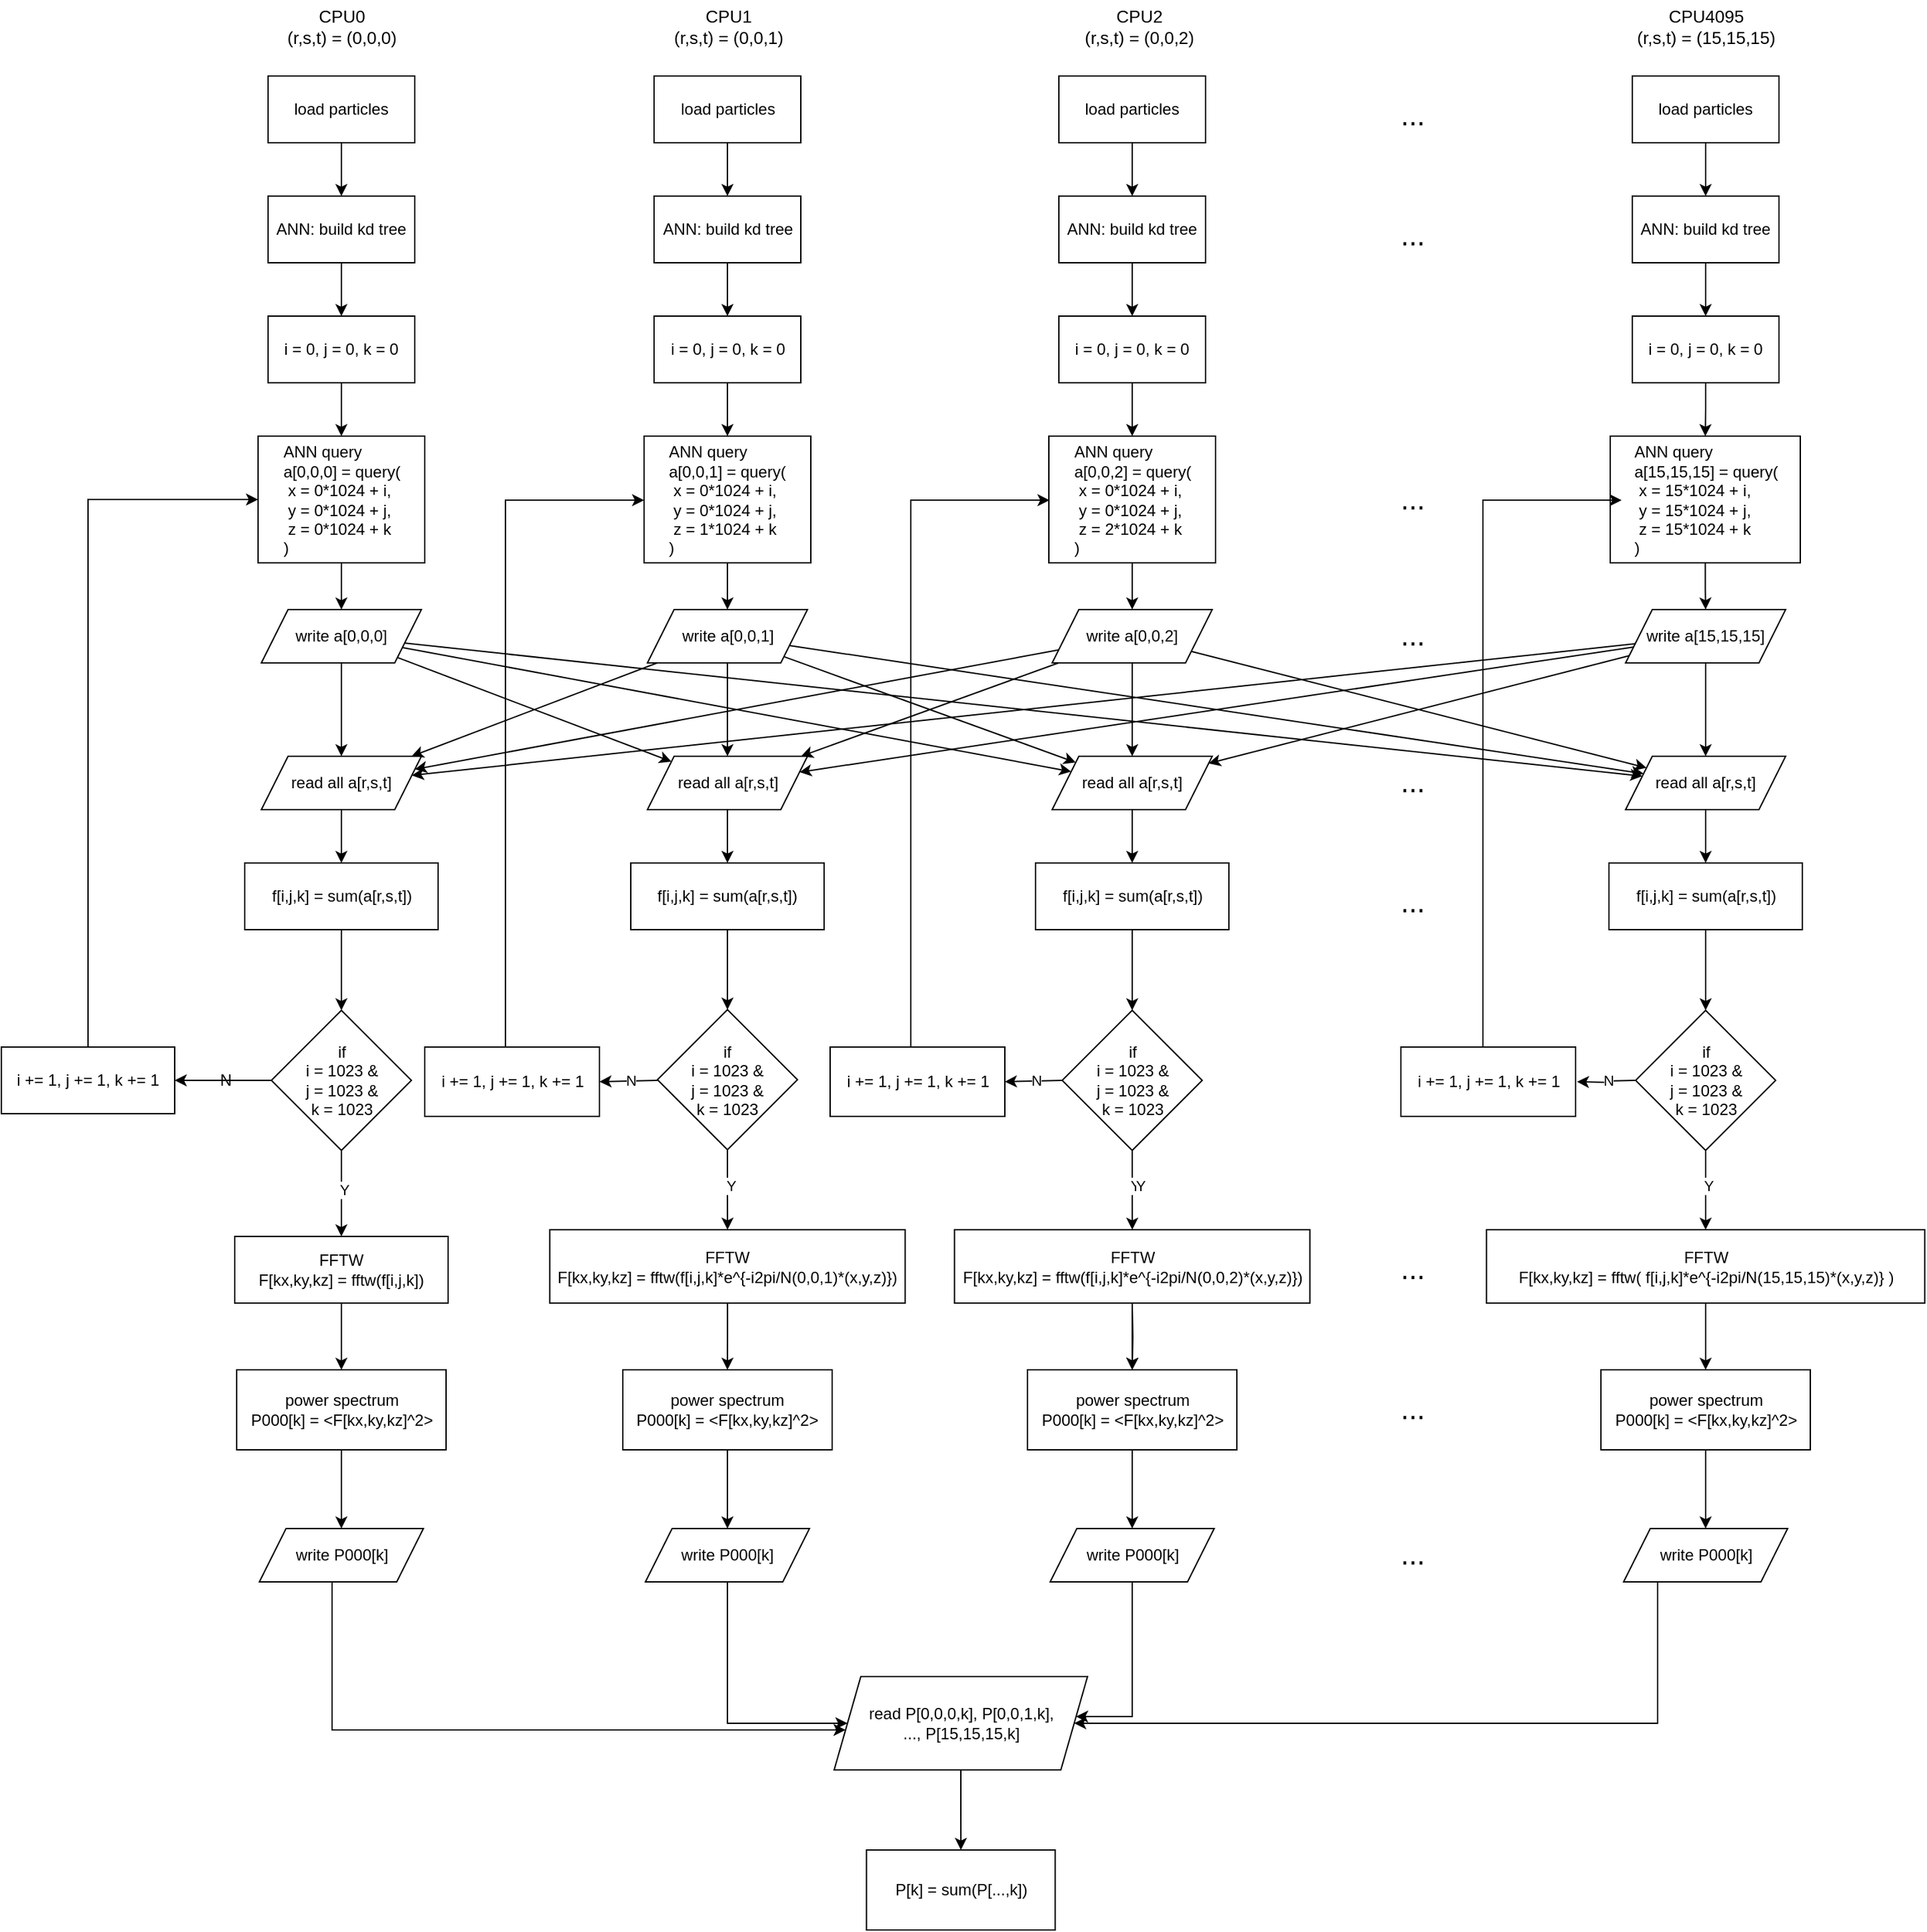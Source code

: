 <mxfile version="23.1.1" type="github">
  <diagram name="Page-1" id="rjDrSSfWqjY-BQv2FjJS">
    <mxGraphModel dx="2051" dy="667" grid="1" gridSize="10" guides="1" tooltips="1" connect="1" arrows="1" fold="1" page="1" pageScale="1" pageWidth="827" pageHeight="1169" math="0" shadow="0">
      <root>
        <mxCell id="0" />
        <mxCell id="1" parent="0" />
        <mxCell id="TZ_Lwikpa9NxjboD3mck-4" value="" style="edgeStyle=orthogonalEdgeStyle;rounded=0;orthogonalLoop=1;jettySize=auto;html=1;" parent="1" source="AGraJKZwO1HRTsfSJN3S-1" target="AGraJKZwO1HRTsfSJN3S-2" edge="1">
          <mxGeometry relative="1" as="geometry" />
        </mxCell>
        <mxCell id="AGraJKZwO1HRTsfSJN3S-1" value="load particles" style="rounded=0;whiteSpace=wrap;html=1;" parent="1" vertex="1">
          <mxGeometry x="-548" y="80" width="110" height="50" as="geometry" />
        </mxCell>
        <mxCell id="AGraJKZwO1HRTsfSJN3S-16" value="" style="edgeStyle=orthogonalEdgeStyle;rounded=0;orthogonalLoop=1;jettySize=auto;html=1;" parent="1" source="AGraJKZwO1HRTsfSJN3S-2" target="AGraJKZwO1HRTsfSJN3S-15" edge="1">
          <mxGeometry relative="1" as="geometry" />
        </mxCell>
        <mxCell id="AGraJKZwO1HRTsfSJN3S-2" value="&lt;div&gt;ANN: build kd tree&lt;/div&gt;" style="rounded=0;whiteSpace=wrap;html=1;" parent="1" vertex="1">
          <mxGeometry x="-548" y="170" width="110" height="50" as="geometry" />
        </mxCell>
        <mxCell id="AGraJKZwO1HRTsfSJN3S-13" value="&lt;div style=&quot;font-size: 22px;&quot;&gt;...&lt;/div&gt;" style="text;html=1;align=center;verticalAlign=middle;resizable=0;points=[];autosize=1;strokeColor=none;fillColor=none;" parent="1" vertex="1">
          <mxGeometry x="290" y="90" width="40" height="40" as="geometry" />
        </mxCell>
        <mxCell id="TZ_Lwikpa9NxjboD3mck-2" value="" style="edgeStyle=orthogonalEdgeStyle;rounded=0;orthogonalLoop=1;jettySize=auto;html=1;" parent="1" source="AGraJKZwO1HRTsfSJN3S-15" target="TZ_Lwikpa9NxjboD3mck-1" edge="1">
          <mxGeometry relative="1" as="geometry" />
        </mxCell>
        <mxCell id="AGraJKZwO1HRTsfSJN3S-15" value="i = 0, j = 0, k = 0" style="rounded=0;whiteSpace=wrap;html=1;" parent="1" vertex="1">
          <mxGeometry x="-548" y="260" width="110" height="50" as="geometry" />
        </mxCell>
        <mxCell id="TZ_Lwikpa9NxjboD3mck-6" value="" style="edgeStyle=orthogonalEdgeStyle;rounded=0;orthogonalLoop=1;jettySize=auto;html=1;" parent="1" source="TZ_Lwikpa9NxjboD3mck-1" target="TZ_Lwikpa9NxjboD3mck-5" edge="1">
          <mxGeometry relative="1" as="geometry" />
        </mxCell>
        <mxCell id="TZ_Lwikpa9NxjboD3mck-1" value="&lt;div style=&quot;text-align: left;&quot;&gt;ANN query&lt;/div&gt;&lt;div style=&quot;text-align: left;&quot;&gt;a[0,0,0] = query(&lt;/div&gt;&lt;div style=&quot;text-align: left;&quot;&gt;&amp;nbsp;x = 0*1024 + i,&lt;/div&gt;&lt;div style=&quot;text-align: left;&quot;&gt;&amp;nbsp;y = 0*1024 + j,&lt;/div&gt;&lt;div style=&quot;text-align: left;&quot;&gt;&amp;nbsp;z = 0*1024 + k&lt;/div&gt;&lt;div style=&quot;text-align: left;&quot;&gt;)&lt;/div&gt;" style="whiteSpace=wrap;html=1;rounded=0;" parent="1" vertex="1">
          <mxGeometry x="-555.5" y="350" width="125" height="95" as="geometry" />
        </mxCell>
        <mxCell id="TZ_Lwikpa9NxjboD3mck-8" value="" style="edgeStyle=orthogonalEdgeStyle;rounded=0;orthogonalLoop=1;jettySize=auto;html=1;" parent="1" source="TZ_Lwikpa9NxjboD3mck-5" target="TZ_Lwikpa9NxjboD3mck-7" edge="1">
          <mxGeometry relative="1" as="geometry" />
        </mxCell>
        <mxCell id="JOAAcKpVN8bpqGciNnZg-158" style="edgeStyle=none;shape=connector;rounded=0;orthogonalLoop=1;jettySize=auto;html=1;labelBackgroundColor=default;strokeColor=default;align=center;verticalAlign=middle;fontFamily=Helvetica;fontSize=11;fontColor=default;endArrow=classic;" parent="1" source="TZ_Lwikpa9NxjboD3mck-5" target="JOAAcKpVN8bpqGciNnZg-75" edge="1">
          <mxGeometry relative="1" as="geometry" />
        </mxCell>
        <mxCell id="JOAAcKpVN8bpqGciNnZg-162" style="edgeStyle=none;shape=connector;rounded=0;orthogonalLoop=1;jettySize=auto;html=1;labelBackgroundColor=default;strokeColor=default;align=center;verticalAlign=middle;fontFamily=Helvetica;fontSize=11;fontColor=default;endArrow=classic;" parent="1" source="TZ_Lwikpa9NxjboD3mck-5" target="JOAAcKpVN8bpqGciNnZg-98" edge="1">
          <mxGeometry relative="1" as="geometry" />
        </mxCell>
        <mxCell id="JOAAcKpVN8bpqGciNnZg-166" style="edgeStyle=none;shape=connector;rounded=0;orthogonalLoop=1;jettySize=auto;html=1;labelBackgroundColor=default;strokeColor=default;align=center;verticalAlign=middle;fontFamily=Helvetica;fontSize=11;fontColor=default;endArrow=classic;" parent="1" source="TZ_Lwikpa9NxjboD3mck-5" target="JOAAcKpVN8bpqGciNnZg-120" edge="1">
          <mxGeometry relative="1" as="geometry" />
        </mxCell>
        <mxCell id="TZ_Lwikpa9NxjboD3mck-5" value="write a[0,0,0]" style="shape=parallelogram;perimeter=parallelogramPerimeter;whiteSpace=wrap;html=1;fixedSize=1;rounded=0;" parent="1" vertex="1">
          <mxGeometry x="-553" y="480" width="120" height="40" as="geometry" />
        </mxCell>
        <mxCell id="TZ_Lwikpa9NxjboD3mck-10" value="" style="edgeStyle=orthogonalEdgeStyle;rounded=0;orthogonalLoop=1;jettySize=auto;html=1;" parent="1" source="TZ_Lwikpa9NxjboD3mck-7" target="TZ_Lwikpa9NxjboD3mck-9" edge="1">
          <mxGeometry relative="1" as="geometry" />
        </mxCell>
        <mxCell id="TZ_Lwikpa9NxjboD3mck-7" value="read all a[r,s,t]" style="shape=parallelogram;perimeter=parallelogramPerimeter;whiteSpace=wrap;html=1;fixedSize=1;rounded=0;" parent="1" vertex="1">
          <mxGeometry x="-553" y="590" width="120" height="40" as="geometry" />
        </mxCell>
        <mxCell id="JOAAcKpVN8bpqGciNnZg-4" value="" style="edgeStyle=orthogonalEdgeStyle;rounded=0;orthogonalLoop=1;jettySize=auto;html=1;" parent="1" source="TZ_Lwikpa9NxjboD3mck-9" target="JOAAcKpVN8bpqGciNnZg-3" edge="1">
          <mxGeometry relative="1" as="geometry" />
        </mxCell>
        <mxCell id="TZ_Lwikpa9NxjboD3mck-9" value="f[i,j,k] = sum(a[r,s,t])" style="whiteSpace=wrap;html=1;rounded=0;" parent="1" vertex="1">
          <mxGeometry x="-565.5" y="670" width="145" height="50" as="geometry" />
        </mxCell>
        <mxCell id="JOAAcKpVN8bpqGciNnZg-6" value="" style="edgeStyle=orthogonalEdgeStyle;rounded=0;orthogonalLoop=1;jettySize=auto;html=1;" parent="1" source="JOAAcKpVN8bpqGciNnZg-3" target="JOAAcKpVN8bpqGciNnZg-5" edge="1">
          <mxGeometry relative="1" as="geometry" />
        </mxCell>
        <mxCell id="JOAAcKpVN8bpqGciNnZg-10" value="" style="edgeStyle=orthogonalEdgeStyle;rounded=0;orthogonalLoop=1;jettySize=auto;html=1;" parent="1" source="JOAAcKpVN8bpqGciNnZg-3" target="JOAAcKpVN8bpqGciNnZg-9" edge="1">
          <mxGeometry relative="1" as="geometry" />
        </mxCell>
        <mxCell id="JOAAcKpVN8bpqGciNnZg-11" value="&lt;div&gt;Y&lt;/div&gt;" style="edgeLabel;html=1;align=center;verticalAlign=middle;resizable=0;points=[];" parent="JOAAcKpVN8bpqGciNnZg-10" vertex="1" connectable="0">
          <mxGeometry x="-0.102" y="2" relative="1" as="geometry">
            <mxPoint as="offset" />
          </mxGeometry>
        </mxCell>
        <mxCell id="JOAAcKpVN8bpqGciNnZg-3" value="&lt;div&gt;if&lt;br&gt;&lt;/div&gt;&lt;div&gt;i = 1023 &amp;amp;&lt;br&gt;&lt;/div&gt;&lt;div&gt;j = 1023 &amp;amp;&lt;br&gt;&lt;/div&gt;&lt;div&gt;k = 1023&lt;br&gt;&lt;/div&gt;" style="rhombus;whiteSpace=wrap;html=1;rounded=0;" parent="1" vertex="1">
          <mxGeometry x="-545.5" y="780.5" width="105" height="105" as="geometry" />
        </mxCell>
        <mxCell id="JOAAcKpVN8bpqGciNnZg-8" style="edgeStyle=orthogonalEdgeStyle;rounded=0;orthogonalLoop=1;jettySize=auto;html=1;entryX=0;entryY=0.5;entryDx=0;entryDy=0;" parent="1" source="JOAAcKpVN8bpqGciNnZg-5" target="TZ_Lwikpa9NxjboD3mck-1" edge="1">
          <mxGeometry relative="1" as="geometry">
            <mxPoint x="-683" y="330" as="targetPoint" />
            <Array as="points">
              <mxPoint x="-683" y="398" />
            </Array>
          </mxGeometry>
        </mxCell>
        <mxCell id="JOAAcKpVN8bpqGciNnZg-5" value="i += 1, j += 1, k += 1" style="whiteSpace=wrap;html=1;rounded=0;" parent="1" vertex="1">
          <mxGeometry x="-748" y="808" width="130" height="50" as="geometry" />
        </mxCell>
        <mxCell id="JOAAcKpVN8bpqGciNnZg-7" value="N" style="text;html=1;align=center;verticalAlign=middle;resizable=0;points=[];autosize=1;strokeColor=none;fillColor=none;" parent="1" vertex="1">
          <mxGeometry x="-595.5" y="818" width="30" height="30" as="geometry" />
        </mxCell>
        <mxCell id="JOAAcKpVN8bpqGciNnZg-52" value="" style="edgeStyle=orthogonalEdgeStyle;rounded=0;orthogonalLoop=1;jettySize=auto;html=1;" parent="1" source="JOAAcKpVN8bpqGciNnZg-9" target="JOAAcKpVN8bpqGciNnZg-51" edge="1">
          <mxGeometry relative="1" as="geometry" />
        </mxCell>
        <mxCell id="JOAAcKpVN8bpqGciNnZg-9" value="&lt;div&gt;FFTW&lt;/div&gt;&lt;div&gt;F[kx,ky,kz] = fftw(f[i,j,k])&lt;/div&gt;" style="whiteSpace=wrap;html=1;rounded=0;" parent="1" vertex="1">
          <mxGeometry x="-573" y="950" width="160" height="50" as="geometry" />
        </mxCell>
        <mxCell id="JOAAcKpVN8bpqGciNnZg-54" value="" style="edgeStyle=orthogonalEdgeStyle;rounded=0;orthogonalLoop=1;jettySize=auto;html=1;" parent="1" source="JOAAcKpVN8bpqGciNnZg-51" target="JOAAcKpVN8bpqGciNnZg-53" edge="1">
          <mxGeometry relative="1" as="geometry" />
        </mxCell>
        <mxCell id="JOAAcKpVN8bpqGciNnZg-51" value="&lt;div&gt;power spectrum&lt;/div&gt;&lt;div&gt;P000[k] = &amp;lt;F[kx,ky,kz]^2&amp;gt;&lt;br&gt;&lt;/div&gt;" style="whiteSpace=wrap;html=1;rounded=0;" parent="1" vertex="1">
          <mxGeometry x="-571.5" y="1050" width="157" height="60" as="geometry" />
        </mxCell>
        <mxCell id="JOAAcKpVN8bpqGciNnZg-60" value="" style="edgeStyle=orthogonalEdgeStyle;rounded=0;orthogonalLoop=1;jettySize=auto;html=1;" parent="1" source="JOAAcKpVN8bpqGciNnZg-53" target="JOAAcKpVN8bpqGciNnZg-59" edge="1">
          <mxGeometry relative="1" as="geometry">
            <Array as="points">
              <mxPoint x="-500" y="1320" />
            </Array>
          </mxGeometry>
        </mxCell>
        <mxCell id="JOAAcKpVN8bpqGciNnZg-53" value="write P000[k]" style="shape=parallelogram;perimeter=parallelogramPerimeter;whiteSpace=wrap;html=1;fixedSize=1;rounded=0;" parent="1" vertex="1">
          <mxGeometry x="-554.5" y="1169" width="123" height="40" as="geometry" />
        </mxCell>
        <mxCell id="JOAAcKpVN8bpqGciNnZg-62" value="" style="edgeStyle=orthogonalEdgeStyle;rounded=0;orthogonalLoop=1;jettySize=auto;html=1;" parent="1" source="JOAAcKpVN8bpqGciNnZg-59" target="JOAAcKpVN8bpqGciNnZg-61" edge="1">
          <mxGeometry relative="1" as="geometry" />
        </mxCell>
        <mxCell id="JOAAcKpVN8bpqGciNnZg-59" value="&lt;div&gt;read P[0,0,0,k], P[0,0,1,k],&lt;/div&gt;&lt;div&gt;..., P[15,15,15,k]&lt;br&gt;&lt;/div&gt;" style="shape=parallelogram;perimeter=parallelogramPerimeter;whiteSpace=wrap;html=1;fixedSize=1;rounded=0;" parent="1" vertex="1">
          <mxGeometry x="-123.5" y="1280" width="190" height="70" as="geometry" />
        </mxCell>
        <mxCell id="JOAAcKpVN8bpqGciNnZg-61" value="P[k] = sum(P[...,k])" style="whiteSpace=wrap;html=1;rounded=0;" parent="1" vertex="1">
          <mxGeometry x="-99.25" y="1410" width="141.5" height="60" as="geometry" />
        </mxCell>
        <mxCell id="JOAAcKpVN8bpqGciNnZg-64" value="" style="edgeStyle=orthogonalEdgeStyle;rounded=0;orthogonalLoop=1;jettySize=auto;html=1;" parent="1" source="JOAAcKpVN8bpqGciNnZg-65" target="JOAAcKpVN8bpqGciNnZg-67" edge="1">
          <mxGeometry relative="1" as="geometry" />
        </mxCell>
        <mxCell id="JOAAcKpVN8bpqGciNnZg-65" value="load particles" style="rounded=0;whiteSpace=wrap;html=1;" parent="1" vertex="1">
          <mxGeometry x="-258.5" y="80" width="110" height="50" as="geometry" />
        </mxCell>
        <mxCell id="JOAAcKpVN8bpqGciNnZg-66" value="" style="edgeStyle=orthogonalEdgeStyle;rounded=0;orthogonalLoop=1;jettySize=auto;html=1;" parent="1" source="JOAAcKpVN8bpqGciNnZg-67" target="JOAAcKpVN8bpqGciNnZg-69" edge="1">
          <mxGeometry relative="1" as="geometry" />
        </mxCell>
        <mxCell id="JOAAcKpVN8bpqGciNnZg-67" value="&lt;div&gt;ANN: build kd tree&lt;/div&gt;" style="rounded=0;whiteSpace=wrap;html=1;" parent="1" vertex="1">
          <mxGeometry x="-258.5" y="170" width="110" height="50" as="geometry" />
        </mxCell>
        <mxCell id="JOAAcKpVN8bpqGciNnZg-68" value="" style="edgeStyle=orthogonalEdgeStyle;rounded=0;orthogonalLoop=1;jettySize=auto;html=1;" parent="1" source="JOAAcKpVN8bpqGciNnZg-69" target="JOAAcKpVN8bpqGciNnZg-71" edge="1">
          <mxGeometry relative="1" as="geometry" />
        </mxCell>
        <mxCell id="JOAAcKpVN8bpqGciNnZg-69" value="i = 0, j = 0, k = 0" style="rounded=0;whiteSpace=wrap;html=1;" parent="1" vertex="1">
          <mxGeometry x="-258.5" y="260" width="110" height="50" as="geometry" />
        </mxCell>
        <mxCell id="JOAAcKpVN8bpqGciNnZg-70" value="" style="edgeStyle=orthogonalEdgeStyle;rounded=0;orthogonalLoop=1;jettySize=auto;html=1;" parent="1" source="JOAAcKpVN8bpqGciNnZg-71" target="JOAAcKpVN8bpqGciNnZg-73" edge="1">
          <mxGeometry relative="1" as="geometry" />
        </mxCell>
        <mxCell id="JOAAcKpVN8bpqGciNnZg-71" value="&lt;div style=&quot;text-align: left;&quot;&gt;ANN query&lt;/div&gt;&lt;div style=&quot;text-align: left;&quot;&gt;a[0,0,1] = query(&lt;/div&gt;&lt;div style=&quot;text-align: left;&quot;&gt;&amp;nbsp;x = 0*1024 + i,&lt;/div&gt;&lt;div style=&quot;text-align: left;&quot;&gt;&amp;nbsp;y = 0*1024 + j,&lt;/div&gt;&lt;div style=&quot;text-align: left;&quot;&gt;&amp;nbsp;z = 1*1024 + k&lt;/div&gt;&lt;div style=&quot;text-align: left;&quot;&gt;)&lt;/div&gt;" style="whiteSpace=wrap;html=1;rounded=0;" parent="1" vertex="1">
          <mxGeometry x="-266" y="350" width="125" height="95" as="geometry" />
        </mxCell>
        <mxCell id="JOAAcKpVN8bpqGciNnZg-72" value="" style="edgeStyle=orthogonalEdgeStyle;rounded=0;orthogonalLoop=1;jettySize=auto;html=1;" parent="1" source="JOAAcKpVN8bpqGciNnZg-73" target="JOAAcKpVN8bpqGciNnZg-75" edge="1">
          <mxGeometry relative="1" as="geometry" />
        </mxCell>
        <mxCell id="JOAAcKpVN8bpqGciNnZg-155" style="rounded=0;orthogonalLoop=1;jettySize=auto;html=1;jumpStyle=none;" parent="1" source="JOAAcKpVN8bpqGciNnZg-73" target="TZ_Lwikpa9NxjboD3mck-7" edge="1">
          <mxGeometry relative="1" as="geometry" />
        </mxCell>
        <mxCell id="JOAAcKpVN8bpqGciNnZg-161" style="edgeStyle=none;shape=connector;rounded=0;orthogonalLoop=1;jettySize=auto;html=1;labelBackgroundColor=default;strokeColor=default;align=center;verticalAlign=middle;fontFamily=Helvetica;fontSize=11;fontColor=default;endArrow=classic;" parent="1" source="JOAAcKpVN8bpqGciNnZg-73" target="JOAAcKpVN8bpqGciNnZg-98" edge="1">
          <mxGeometry relative="1" as="geometry" />
        </mxCell>
        <mxCell id="JOAAcKpVN8bpqGciNnZg-165" style="edgeStyle=none;shape=connector;rounded=0;orthogonalLoop=1;jettySize=auto;html=1;labelBackgroundColor=default;strokeColor=default;align=center;verticalAlign=middle;fontFamily=Helvetica;fontSize=11;fontColor=default;endArrow=classic;" parent="1" source="JOAAcKpVN8bpqGciNnZg-73" target="JOAAcKpVN8bpqGciNnZg-120" edge="1">
          <mxGeometry relative="1" as="geometry" />
        </mxCell>
        <mxCell id="JOAAcKpVN8bpqGciNnZg-73" value="write a[0,0,1]" style="shape=parallelogram;perimeter=parallelogramPerimeter;whiteSpace=wrap;html=1;fixedSize=1;rounded=0;" parent="1" vertex="1">
          <mxGeometry x="-263.5" y="480" width="120" height="40" as="geometry" />
        </mxCell>
        <mxCell id="JOAAcKpVN8bpqGciNnZg-74" value="" style="edgeStyle=orthogonalEdgeStyle;rounded=0;orthogonalLoop=1;jettySize=auto;html=1;" parent="1" source="JOAAcKpVN8bpqGciNnZg-75" target="JOAAcKpVN8bpqGciNnZg-77" edge="1">
          <mxGeometry relative="1" as="geometry" />
        </mxCell>
        <mxCell id="JOAAcKpVN8bpqGciNnZg-75" value="read all a[r,s,t]" style="shape=parallelogram;perimeter=parallelogramPerimeter;whiteSpace=wrap;html=1;fixedSize=1;rounded=0;" parent="1" vertex="1">
          <mxGeometry x="-263.5" y="590" width="120" height="40" as="geometry" />
        </mxCell>
        <mxCell id="JOAAcKpVN8bpqGciNnZg-76" value="" style="edgeStyle=orthogonalEdgeStyle;rounded=0;orthogonalLoop=1;jettySize=auto;html=1;" parent="1" source="JOAAcKpVN8bpqGciNnZg-77" target="JOAAcKpVN8bpqGciNnZg-80" edge="1">
          <mxGeometry relative="1" as="geometry" />
        </mxCell>
        <mxCell id="JOAAcKpVN8bpqGciNnZg-77" value="f[i,j,k] = sum(a[r,s,t])" style="whiteSpace=wrap;html=1;rounded=0;" parent="1" vertex="1">
          <mxGeometry x="-276" y="670" width="145" height="50" as="geometry" />
        </mxCell>
        <mxCell id="JOAAcKpVN8bpqGciNnZg-78" value="" style="edgeStyle=orthogonalEdgeStyle;rounded=0;orthogonalLoop=1;jettySize=auto;html=1;" parent="1" source="JOAAcKpVN8bpqGciNnZg-80" target="JOAAcKpVN8bpqGciNnZg-83" edge="1">
          <mxGeometry relative="1" as="geometry" />
        </mxCell>
        <mxCell id="JOAAcKpVN8bpqGciNnZg-79" value="&lt;div&gt;Y&lt;/div&gt;" style="edgeLabel;html=1;align=center;verticalAlign=middle;resizable=0;points=[];" parent="JOAAcKpVN8bpqGciNnZg-78" vertex="1" connectable="0">
          <mxGeometry x="-0.102" y="2" relative="1" as="geometry">
            <mxPoint as="offset" />
          </mxGeometry>
        </mxCell>
        <mxCell id="JOAAcKpVN8bpqGciNnZg-80" value="&lt;div&gt;if&lt;br&gt;&lt;/div&gt;&lt;div&gt;i = 1023 &amp;amp;&lt;br&gt;&lt;/div&gt;&lt;div&gt;j = 1023 &amp;amp;&lt;br&gt;&lt;/div&gt;&lt;div&gt;k = 1023&lt;br&gt;&lt;/div&gt;" style="rhombus;whiteSpace=wrap;html=1;rounded=0;" parent="1" vertex="1">
          <mxGeometry x="-256" y="780" width="105" height="105" as="geometry" />
        </mxCell>
        <mxCell id="JOAAcKpVN8bpqGciNnZg-82" value="" style="edgeStyle=orthogonalEdgeStyle;rounded=0;orthogonalLoop=1;jettySize=auto;html=1;" parent="1" source="JOAAcKpVN8bpqGciNnZg-83" target="JOAAcKpVN8bpqGciNnZg-85" edge="1">
          <mxGeometry relative="1" as="geometry" />
        </mxCell>
        <mxCell id="JOAAcKpVN8bpqGciNnZg-83" value="&lt;div&gt;FFTW&lt;/div&gt;&lt;div&gt;F[kx,ky,kz] = fftw(f[i,j,k]*e^{-i2pi/N(0,0,1)*(x,y,z)})&lt;/div&gt;" style="whiteSpace=wrap;html=1;rounded=0;" parent="1" vertex="1">
          <mxGeometry x="-336.75" y="945" width="266.5" height="55" as="geometry" />
        </mxCell>
        <mxCell id="JOAAcKpVN8bpqGciNnZg-84" value="" style="edgeStyle=orthogonalEdgeStyle;rounded=0;orthogonalLoop=1;jettySize=auto;html=1;" parent="1" source="JOAAcKpVN8bpqGciNnZg-85" target="JOAAcKpVN8bpqGciNnZg-86" edge="1">
          <mxGeometry relative="1" as="geometry" />
        </mxCell>
        <mxCell id="JOAAcKpVN8bpqGciNnZg-85" value="&lt;div&gt;power spectrum&lt;/div&gt;&lt;div&gt;P000[k] = &amp;lt;F[kx,ky,kz]^2&amp;gt;&lt;br&gt;&lt;/div&gt;" style="whiteSpace=wrap;html=1;rounded=0;" parent="1" vertex="1">
          <mxGeometry x="-282" y="1050" width="157" height="60" as="geometry" />
        </mxCell>
        <mxCell id="JOAAcKpVN8bpqGciNnZg-131" style="edgeStyle=orthogonalEdgeStyle;rounded=0;orthogonalLoop=1;jettySize=auto;html=1;" parent="1" source="JOAAcKpVN8bpqGciNnZg-86" target="JOAAcKpVN8bpqGciNnZg-59" edge="1">
          <mxGeometry relative="1" as="geometry">
            <Array as="points">
              <mxPoint x="-203" y="1315" />
            </Array>
          </mxGeometry>
        </mxCell>
        <mxCell id="JOAAcKpVN8bpqGciNnZg-86" value="write P000[k]" style="shape=parallelogram;perimeter=parallelogramPerimeter;whiteSpace=wrap;html=1;fixedSize=1;rounded=0;" parent="1" vertex="1">
          <mxGeometry x="-265" y="1169" width="123" height="40" as="geometry" />
        </mxCell>
        <mxCell id="JOAAcKpVN8bpqGciNnZg-87" value="" style="edgeStyle=orthogonalEdgeStyle;rounded=0;orthogonalLoop=1;jettySize=auto;html=1;" parent="1" source="JOAAcKpVN8bpqGciNnZg-88" target="JOAAcKpVN8bpqGciNnZg-90" edge="1">
          <mxGeometry relative="1" as="geometry" />
        </mxCell>
        <mxCell id="JOAAcKpVN8bpqGciNnZg-88" value="load particles" style="rounded=0;whiteSpace=wrap;html=1;" parent="1" vertex="1">
          <mxGeometry x="45" y="80" width="110" height="50" as="geometry" />
        </mxCell>
        <mxCell id="JOAAcKpVN8bpqGciNnZg-89" value="" style="edgeStyle=orthogonalEdgeStyle;rounded=0;orthogonalLoop=1;jettySize=auto;html=1;" parent="1" source="JOAAcKpVN8bpqGciNnZg-90" target="JOAAcKpVN8bpqGciNnZg-92" edge="1">
          <mxGeometry relative="1" as="geometry" />
        </mxCell>
        <mxCell id="JOAAcKpVN8bpqGciNnZg-90" value="&lt;div&gt;ANN: build kd tree&lt;/div&gt;" style="rounded=0;whiteSpace=wrap;html=1;" parent="1" vertex="1">
          <mxGeometry x="45" y="170" width="110" height="50" as="geometry" />
        </mxCell>
        <mxCell id="JOAAcKpVN8bpqGciNnZg-91" value="" style="edgeStyle=orthogonalEdgeStyle;rounded=0;orthogonalLoop=1;jettySize=auto;html=1;" parent="1" source="JOAAcKpVN8bpqGciNnZg-92" target="JOAAcKpVN8bpqGciNnZg-94" edge="1">
          <mxGeometry relative="1" as="geometry" />
        </mxCell>
        <mxCell id="JOAAcKpVN8bpqGciNnZg-92" value="i = 0, j = 0, k = 0" style="rounded=0;whiteSpace=wrap;html=1;" parent="1" vertex="1">
          <mxGeometry x="45" y="260" width="110" height="50" as="geometry" />
        </mxCell>
        <mxCell id="JOAAcKpVN8bpqGciNnZg-93" value="" style="edgeStyle=orthogonalEdgeStyle;rounded=0;orthogonalLoop=1;jettySize=auto;html=1;" parent="1" source="JOAAcKpVN8bpqGciNnZg-94" target="JOAAcKpVN8bpqGciNnZg-96" edge="1">
          <mxGeometry relative="1" as="geometry" />
        </mxCell>
        <mxCell id="JOAAcKpVN8bpqGciNnZg-94" value="&lt;div style=&quot;text-align: left;&quot;&gt;ANN query&lt;/div&gt;&lt;div style=&quot;text-align: left;&quot;&gt;a[0,0,2] = query(&lt;/div&gt;&lt;div style=&quot;text-align: left;&quot;&gt;&amp;nbsp;x = 0*1024 + i,&lt;/div&gt;&lt;div style=&quot;text-align: left;&quot;&gt;&amp;nbsp;y = 0*1024 + j,&lt;/div&gt;&lt;div style=&quot;text-align: left;&quot;&gt;&amp;nbsp;z = 2*1024 + k&lt;/div&gt;&lt;div style=&quot;text-align: left;&quot;&gt;)&lt;/div&gt;" style="whiteSpace=wrap;html=1;rounded=0;" parent="1" vertex="1">
          <mxGeometry x="37.5" y="350" width="125" height="95" as="geometry" />
        </mxCell>
        <mxCell id="JOAAcKpVN8bpqGciNnZg-95" value="" style="edgeStyle=orthogonalEdgeStyle;rounded=0;orthogonalLoop=1;jettySize=auto;html=1;" parent="1" source="JOAAcKpVN8bpqGciNnZg-96" target="JOAAcKpVN8bpqGciNnZg-98" edge="1">
          <mxGeometry relative="1" as="geometry" />
        </mxCell>
        <mxCell id="JOAAcKpVN8bpqGciNnZg-156" style="rounded=0;orthogonalLoop=1;jettySize=auto;html=1;" parent="1" source="JOAAcKpVN8bpqGciNnZg-96" target="TZ_Lwikpa9NxjboD3mck-7" edge="1">
          <mxGeometry relative="1" as="geometry" />
        </mxCell>
        <mxCell id="JOAAcKpVN8bpqGciNnZg-159" style="edgeStyle=none;shape=connector;rounded=0;orthogonalLoop=1;jettySize=auto;html=1;labelBackgroundColor=default;strokeColor=default;align=center;verticalAlign=middle;fontFamily=Helvetica;fontSize=11;fontColor=default;endArrow=classic;" parent="1" source="JOAAcKpVN8bpqGciNnZg-96" target="JOAAcKpVN8bpqGciNnZg-75" edge="1">
          <mxGeometry relative="1" as="geometry" />
        </mxCell>
        <mxCell id="JOAAcKpVN8bpqGciNnZg-164" style="edgeStyle=none;shape=connector;rounded=0;orthogonalLoop=1;jettySize=auto;html=1;labelBackgroundColor=default;strokeColor=default;align=center;verticalAlign=middle;fontFamily=Helvetica;fontSize=11;fontColor=default;endArrow=classic;" parent="1" source="JOAAcKpVN8bpqGciNnZg-96" target="JOAAcKpVN8bpqGciNnZg-120" edge="1">
          <mxGeometry relative="1" as="geometry" />
        </mxCell>
        <mxCell id="JOAAcKpVN8bpqGciNnZg-96" value="write a[0,0,2]" style="shape=parallelogram;perimeter=parallelogramPerimeter;whiteSpace=wrap;html=1;fixedSize=1;rounded=0;" parent="1" vertex="1">
          <mxGeometry x="40" y="480" width="120" height="40" as="geometry" />
        </mxCell>
        <mxCell id="JOAAcKpVN8bpqGciNnZg-97" value="" style="edgeStyle=orthogonalEdgeStyle;rounded=0;orthogonalLoop=1;jettySize=auto;html=1;" parent="1" source="JOAAcKpVN8bpqGciNnZg-98" target="JOAAcKpVN8bpqGciNnZg-100" edge="1">
          <mxGeometry relative="1" as="geometry" />
        </mxCell>
        <mxCell id="JOAAcKpVN8bpqGciNnZg-98" value="read all a[r,s,t]" style="shape=parallelogram;perimeter=parallelogramPerimeter;whiteSpace=wrap;html=1;fixedSize=1;rounded=0;" parent="1" vertex="1">
          <mxGeometry x="40" y="590" width="120" height="40" as="geometry" />
        </mxCell>
        <mxCell id="JOAAcKpVN8bpqGciNnZg-99" value="" style="edgeStyle=orthogonalEdgeStyle;rounded=0;orthogonalLoop=1;jettySize=auto;html=1;" parent="1" source="JOAAcKpVN8bpqGciNnZg-100" target="JOAAcKpVN8bpqGciNnZg-103" edge="1">
          <mxGeometry relative="1" as="geometry" />
        </mxCell>
        <mxCell id="JOAAcKpVN8bpqGciNnZg-100" value="f[i,j,k] = sum(a[r,s,t])" style="whiteSpace=wrap;html=1;rounded=0;" parent="1" vertex="1">
          <mxGeometry x="27.5" y="670" width="145" height="50" as="geometry" />
        </mxCell>
        <mxCell id="JOAAcKpVN8bpqGciNnZg-101" value="" style="edgeStyle=orthogonalEdgeStyle;rounded=0;orthogonalLoop=1;jettySize=auto;html=1;" parent="1" source="JOAAcKpVN8bpqGciNnZg-103" target="JOAAcKpVN8bpqGciNnZg-168" edge="1">
          <mxGeometry relative="1" as="geometry">
            <mxPoint x="100" y="945" as="targetPoint" />
          </mxGeometry>
        </mxCell>
        <mxCell id="JOAAcKpVN8bpqGciNnZg-102" value="&lt;div&gt;Y&lt;/div&gt;" style="edgeLabel;html=1;align=center;verticalAlign=middle;resizable=0;points=[];" parent="JOAAcKpVN8bpqGciNnZg-101" vertex="1" connectable="0">
          <mxGeometry x="-0.102" y="2" relative="1" as="geometry">
            <mxPoint as="offset" />
          </mxGeometry>
        </mxCell>
        <mxCell id="JOAAcKpVN8bpqGciNnZg-103" value="&lt;div&gt;if&lt;br&gt;&lt;/div&gt;&lt;div&gt;i = 1023 &amp;amp;&lt;br&gt;&lt;/div&gt;&lt;div&gt;j = 1023 &amp;amp;&lt;br&gt;&lt;/div&gt;&lt;div&gt;k = 1023&lt;br&gt;&lt;/div&gt;" style="rhombus;whiteSpace=wrap;html=1;rounded=0;" parent="1" vertex="1">
          <mxGeometry x="47.5" y="780.5" width="105" height="105" as="geometry" />
        </mxCell>
        <mxCell id="JOAAcKpVN8bpqGciNnZg-104" value="" style="edgeStyle=orthogonalEdgeStyle;rounded=0;orthogonalLoop=1;jettySize=auto;html=1;" parent="1" target="JOAAcKpVN8bpqGciNnZg-107" edge="1">
          <mxGeometry relative="1" as="geometry">
            <mxPoint x="100" y="1000" as="sourcePoint" />
          </mxGeometry>
        </mxCell>
        <mxCell id="JOAAcKpVN8bpqGciNnZg-106" value="" style="edgeStyle=orthogonalEdgeStyle;rounded=0;orthogonalLoop=1;jettySize=auto;html=1;" parent="1" source="JOAAcKpVN8bpqGciNnZg-107" target="JOAAcKpVN8bpqGciNnZg-108" edge="1">
          <mxGeometry relative="1" as="geometry" />
        </mxCell>
        <mxCell id="JOAAcKpVN8bpqGciNnZg-107" value="&lt;div&gt;power spectrum&lt;/div&gt;&lt;div&gt;P000[k] = &amp;lt;F[kx,ky,kz]^2&amp;gt;&lt;br&gt;&lt;/div&gt;" style="whiteSpace=wrap;html=1;rounded=0;" parent="1" vertex="1">
          <mxGeometry x="21.5" y="1050" width="157" height="60" as="geometry" />
        </mxCell>
        <mxCell id="JOAAcKpVN8bpqGciNnZg-132" style="edgeStyle=orthogonalEdgeStyle;rounded=0;orthogonalLoop=1;jettySize=auto;html=1;" parent="1" source="JOAAcKpVN8bpqGciNnZg-108" target="JOAAcKpVN8bpqGciNnZg-59" edge="1">
          <mxGeometry relative="1" as="geometry">
            <Array as="points">
              <mxPoint x="100" y="1310" />
            </Array>
          </mxGeometry>
        </mxCell>
        <mxCell id="JOAAcKpVN8bpqGciNnZg-108" value="write P000[k]" style="shape=parallelogram;perimeter=parallelogramPerimeter;whiteSpace=wrap;html=1;fixedSize=1;rounded=0;" parent="1" vertex="1">
          <mxGeometry x="38.5" y="1169" width="123" height="40" as="geometry" />
        </mxCell>
        <mxCell id="JOAAcKpVN8bpqGciNnZg-109" value="" style="edgeStyle=orthogonalEdgeStyle;rounded=0;orthogonalLoop=1;jettySize=auto;html=1;" parent="1" source="JOAAcKpVN8bpqGciNnZg-110" target="JOAAcKpVN8bpqGciNnZg-112" edge="1">
          <mxGeometry relative="1" as="geometry" />
        </mxCell>
        <mxCell id="JOAAcKpVN8bpqGciNnZg-110" value="load particles" style="rounded=0;whiteSpace=wrap;html=1;" parent="1" vertex="1">
          <mxGeometry x="475" y="80" width="110" height="50" as="geometry" />
        </mxCell>
        <mxCell id="JOAAcKpVN8bpqGciNnZg-111" value="" style="edgeStyle=orthogonalEdgeStyle;rounded=0;orthogonalLoop=1;jettySize=auto;html=1;" parent="1" source="JOAAcKpVN8bpqGciNnZg-112" target="JOAAcKpVN8bpqGciNnZg-114" edge="1">
          <mxGeometry relative="1" as="geometry" />
        </mxCell>
        <mxCell id="JOAAcKpVN8bpqGciNnZg-112" value="&lt;div&gt;ANN: build kd tree&lt;/div&gt;" style="rounded=0;whiteSpace=wrap;html=1;" parent="1" vertex="1">
          <mxGeometry x="475" y="170" width="110" height="50" as="geometry" />
        </mxCell>
        <mxCell id="JOAAcKpVN8bpqGciNnZg-113" value="" style="edgeStyle=orthogonalEdgeStyle;rounded=0;orthogonalLoop=1;jettySize=auto;html=1;" parent="1" source="JOAAcKpVN8bpqGciNnZg-114" target="JOAAcKpVN8bpqGciNnZg-116" edge="1">
          <mxGeometry relative="1" as="geometry" />
        </mxCell>
        <mxCell id="JOAAcKpVN8bpqGciNnZg-114" value="i = 0, j = 0, k = 0" style="rounded=0;whiteSpace=wrap;html=1;" parent="1" vertex="1">
          <mxGeometry x="475" y="260" width="110" height="50" as="geometry" />
        </mxCell>
        <mxCell id="JOAAcKpVN8bpqGciNnZg-115" value="" style="edgeStyle=orthogonalEdgeStyle;rounded=0;orthogonalLoop=1;jettySize=auto;html=1;" parent="1" source="JOAAcKpVN8bpqGciNnZg-116" target="JOAAcKpVN8bpqGciNnZg-118" edge="1">
          <mxGeometry relative="1" as="geometry" />
        </mxCell>
        <mxCell id="JOAAcKpVN8bpqGciNnZg-116" value="&lt;div style=&quot;text-align: left;&quot;&gt;ANN query&lt;/div&gt;&lt;div style=&quot;text-align: left;&quot;&gt;a[15,15,15] = query(&lt;/div&gt;&lt;div style=&quot;text-align: left;&quot;&gt;&amp;nbsp;x = 15*1024 + i,&lt;/div&gt;&lt;div style=&quot;text-align: left;&quot;&gt;&amp;nbsp;y = 15*1024 + j,&lt;/div&gt;&lt;div style=&quot;text-align: left;&quot;&gt;&amp;nbsp;z = 15*1024 + k&lt;/div&gt;&lt;div style=&quot;text-align: left;&quot;&gt;)&lt;/div&gt;" style="whiteSpace=wrap;html=1;rounded=0;" parent="1" vertex="1">
          <mxGeometry x="458.5" y="350" width="142.5" height="95" as="geometry" />
        </mxCell>
        <mxCell id="JOAAcKpVN8bpqGciNnZg-117" value="" style="edgeStyle=orthogonalEdgeStyle;rounded=0;orthogonalLoop=1;jettySize=auto;html=1;" parent="1" source="JOAAcKpVN8bpqGciNnZg-118" target="JOAAcKpVN8bpqGciNnZg-120" edge="1">
          <mxGeometry relative="1" as="geometry" />
        </mxCell>
        <mxCell id="JOAAcKpVN8bpqGciNnZg-157" style="edgeStyle=none;shape=connector;rounded=0;orthogonalLoop=1;jettySize=auto;html=1;labelBackgroundColor=default;strokeColor=default;align=center;verticalAlign=middle;fontFamily=Helvetica;fontSize=11;fontColor=default;endArrow=classic;" parent="1" source="JOAAcKpVN8bpqGciNnZg-118" target="TZ_Lwikpa9NxjboD3mck-7" edge="1">
          <mxGeometry relative="1" as="geometry" />
        </mxCell>
        <mxCell id="JOAAcKpVN8bpqGciNnZg-160" style="edgeStyle=none;shape=connector;rounded=0;orthogonalLoop=1;jettySize=auto;html=1;labelBackgroundColor=default;strokeColor=default;align=center;verticalAlign=middle;fontFamily=Helvetica;fontSize=11;fontColor=default;endArrow=classic;" parent="1" source="JOAAcKpVN8bpqGciNnZg-118" target="JOAAcKpVN8bpqGciNnZg-75" edge="1">
          <mxGeometry relative="1" as="geometry" />
        </mxCell>
        <mxCell id="JOAAcKpVN8bpqGciNnZg-163" style="edgeStyle=none;shape=connector;rounded=0;orthogonalLoop=1;jettySize=auto;html=1;labelBackgroundColor=default;strokeColor=default;align=center;verticalAlign=middle;fontFamily=Helvetica;fontSize=11;fontColor=default;endArrow=classic;" parent="1" source="JOAAcKpVN8bpqGciNnZg-118" target="JOAAcKpVN8bpqGciNnZg-98" edge="1">
          <mxGeometry relative="1" as="geometry" />
        </mxCell>
        <mxCell id="JOAAcKpVN8bpqGciNnZg-118" value="write a[15,15,15]" style="shape=parallelogram;perimeter=parallelogramPerimeter;whiteSpace=wrap;html=1;fixedSize=1;rounded=0;" parent="1" vertex="1">
          <mxGeometry x="470" y="480" width="120" height="40" as="geometry" />
        </mxCell>
        <mxCell id="JOAAcKpVN8bpqGciNnZg-119" value="" style="edgeStyle=orthogonalEdgeStyle;rounded=0;orthogonalLoop=1;jettySize=auto;html=1;" parent="1" source="JOAAcKpVN8bpqGciNnZg-120" target="JOAAcKpVN8bpqGciNnZg-122" edge="1">
          <mxGeometry relative="1" as="geometry" />
        </mxCell>
        <mxCell id="JOAAcKpVN8bpqGciNnZg-120" value="read all a[r,s,t]" style="shape=parallelogram;perimeter=parallelogramPerimeter;whiteSpace=wrap;html=1;fixedSize=1;rounded=0;" parent="1" vertex="1">
          <mxGeometry x="470" y="590" width="120" height="40" as="geometry" />
        </mxCell>
        <mxCell id="JOAAcKpVN8bpqGciNnZg-121" value="" style="edgeStyle=orthogonalEdgeStyle;rounded=0;orthogonalLoop=1;jettySize=auto;html=1;" parent="1" source="JOAAcKpVN8bpqGciNnZg-122" target="JOAAcKpVN8bpqGciNnZg-125" edge="1">
          <mxGeometry relative="1" as="geometry" />
        </mxCell>
        <mxCell id="JOAAcKpVN8bpqGciNnZg-122" value="f[i,j,k] = sum(a[r,s,t])" style="whiteSpace=wrap;html=1;rounded=0;" parent="1" vertex="1">
          <mxGeometry x="457.5" y="670" width="145" height="50" as="geometry" />
        </mxCell>
        <mxCell id="JOAAcKpVN8bpqGciNnZg-123" value="" style="edgeStyle=orthogonalEdgeStyle;rounded=0;orthogonalLoop=1;jettySize=auto;html=1;" parent="1" source="JOAAcKpVN8bpqGciNnZg-125" target="JOAAcKpVN8bpqGciNnZg-170" edge="1">
          <mxGeometry relative="1" as="geometry">
            <mxPoint x="530" y="950" as="targetPoint" />
          </mxGeometry>
        </mxCell>
        <mxCell id="JOAAcKpVN8bpqGciNnZg-124" value="&lt;div&gt;Y&lt;/div&gt;" style="edgeLabel;html=1;align=center;verticalAlign=middle;resizable=0;points=[];" parent="JOAAcKpVN8bpqGciNnZg-123" vertex="1" connectable="0">
          <mxGeometry x="-0.102" y="2" relative="1" as="geometry">
            <mxPoint as="offset" />
          </mxGeometry>
        </mxCell>
        <mxCell id="JOAAcKpVN8bpqGciNnZg-125" value="&lt;div&gt;if&lt;br&gt;&lt;/div&gt;&lt;div&gt;i = 1023 &amp;amp;&lt;br&gt;&lt;/div&gt;&lt;div&gt;j = 1023 &amp;amp;&lt;br&gt;&lt;/div&gt;&lt;div&gt;k = 1023&lt;br&gt;&lt;/div&gt;" style="rhombus;whiteSpace=wrap;html=1;rounded=0;" parent="1" vertex="1">
          <mxGeometry x="477.5" y="780.5" width="105" height="105" as="geometry" />
        </mxCell>
        <mxCell id="JOAAcKpVN8bpqGciNnZg-126" value="" style="edgeStyle=orthogonalEdgeStyle;rounded=0;orthogonalLoop=1;jettySize=auto;html=1;" parent="1" source="JOAAcKpVN8bpqGciNnZg-170" target="JOAAcKpVN8bpqGciNnZg-129" edge="1">
          <mxGeometry relative="1" as="geometry">
            <mxPoint x="530" y="1000" as="sourcePoint" />
          </mxGeometry>
        </mxCell>
        <mxCell id="JOAAcKpVN8bpqGciNnZg-128" value="" style="edgeStyle=orthogonalEdgeStyle;rounded=0;orthogonalLoop=1;jettySize=auto;html=1;" parent="1" source="JOAAcKpVN8bpqGciNnZg-129" target="JOAAcKpVN8bpqGciNnZg-130" edge="1">
          <mxGeometry relative="1" as="geometry" />
        </mxCell>
        <mxCell id="JOAAcKpVN8bpqGciNnZg-129" value="&lt;div&gt;power spectrum&lt;/div&gt;&lt;div&gt;P000[k] = &amp;lt;F[kx,ky,kz]^2&amp;gt;&lt;br&gt;&lt;/div&gt;" style="whiteSpace=wrap;html=1;rounded=0;" parent="1" vertex="1">
          <mxGeometry x="451.5" y="1050" width="157" height="60" as="geometry" />
        </mxCell>
        <mxCell id="JOAAcKpVN8bpqGciNnZg-133" style="edgeStyle=orthogonalEdgeStyle;rounded=0;orthogonalLoop=1;jettySize=auto;html=1;" parent="1" source="JOAAcKpVN8bpqGciNnZg-130" target="JOAAcKpVN8bpqGciNnZg-59" edge="1">
          <mxGeometry relative="1" as="geometry">
            <Array as="points">
              <mxPoint x="494" y="1315" />
            </Array>
          </mxGeometry>
        </mxCell>
        <mxCell id="JOAAcKpVN8bpqGciNnZg-130" value="write P000[k]" style="shape=parallelogram;perimeter=parallelogramPerimeter;whiteSpace=wrap;html=1;fixedSize=1;rounded=0;" parent="1" vertex="1">
          <mxGeometry x="468.5" y="1169" width="123" height="40" as="geometry" />
        </mxCell>
        <mxCell id="JOAAcKpVN8bpqGciNnZg-134" value="&lt;div style=&quot;font-size: 22px;&quot;&gt;...&lt;/div&gt;" style="text;html=1;align=center;verticalAlign=middle;resizable=0;points=[];autosize=1;strokeColor=none;fillColor=none;" parent="1" vertex="1">
          <mxGeometry x="290" y="180" width="40" height="40" as="geometry" />
        </mxCell>
        <mxCell id="JOAAcKpVN8bpqGciNnZg-135" value="&lt;div style=&quot;font-size: 22px;&quot;&gt;...&lt;/div&gt;" style="text;html=1;align=center;verticalAlign=middle;resizable=0;points=[];autosize=1;strokeColor=none;fillColor=none;" parent="1" vertex="1">
          <mxGeometry x="290" y="1169" width="40" height="40" as="geometry" />
        </mxCell>
        <mxCell id="JOAAcKpVN8bpqGciNnZg-136" value="&lt;div style=&quot;font-size: 22px;&quot;&gt;...&lt;/div&gt;" style="text;html=1;align=center;verticalAlign=middle;resizable=0;points=[];autosize=1;strokeColor=none;fillColor=none;" parent="1" vertex="1">
          <mxGeometry x="290" y="955" width="40" height="40" as="geometry" />
        </mxCell>
        <mxCell id="JOAAcKpVN8bpqGciNnZg-137" value="&lt;div style=&quot;font-size: 22px;&quot;&gt;...&lt;/div&gt;" style="text;html=1;align=center;verticalAlign=middle;resizable=0;points=[];autosize=1;strokeColor=none;fillColor=none;" parent="1" vertex="1">
          <mxGeometry x="290" y="1060" width="40" height="40" as="geometry" />
        </mxCell>
        <mxCell id="JOAAcKpVN8bpqGciNnZg-138" value="&lt;div style=&quot;font-size: 22px;&quot;&gt;...&lt;/div&gt;" style="text;html=1;align=center;verticalAlign=middle;resizable=0;points=[];autosize=1;strokeColor=none;fillColor=none;" parent="1" vertex="1">
          <mxGeometry x="290" y="680" width="40" height="40" as="geometry" />
        </mxCell>
        <mxCell id="JOAAcKpVN8bpqGciNnZg-139" value="&lt;div style=&quot;font-size: 22px;&quot;&gt;...&lt;/div&gt;" style="text;html=1;align=center;verticalAlign=middle;resizable=0;points=[];autosize=1;strokeColor=none;fillColor=none;" parent="1" vertex="1">
          <mxGeometry x="290" y="590" width="40" height="40" as="geometry" />
        </mxCell>
        <mxCell id="JOAAcKpVN8bpqGciNnZg-140" value="&lt;div style=&quot;font-size: 22px;&quot;&gt;...&lt;/div&gt;" style="text;html=1;align=center;verticalAlign=middle;resizable=0;points=[];autosize=1;strokeColor=none;fillColor=none;" parent="1" vertex="1">
          <mxGeometry x="290" y="480" width="40" height="40" as="geometry" />
        </mxCell>
        <mxCell id="JOAAcKpVN8bpqGciNnZg-141" value="&lt;div style=&quot;font-size: 22px;&quot;&gt;...&lt;/div&gt;" style="text;html=1;align=center;verticalAlign=middle;resizable=0;points=[];autosize=1;strokeColor=none;fillColor=none;" parent="1" vertex="1">
          <mxGeometry x="290" y="377.5" width="40" height="40" as="geometry" />
        </mxCell>
        <mxCell id="JOAAcKpVN8bpqGciNnZg-142" value="" style="edgeStyle=orthogonalEdgeStyle;rounded=0;orthogonalLoop=1;jettySize=auto;html=1;" parent="1" target="JOAAcKpVN8bpqGciNnZg-144" edge="1">
          <mxGeometry relative="1" as="geometry">
            <mxPoint x="-256" y="833" as="sourcePoint" />
          </mxGeometry>
        </mxCell>
        <mxCell id="JOAAcKpVN8bpqGciNnZg-146" value="&lt;div&gt;N&lt;/div&gt;" style="edgeLabel;html=1;align=center;verticalAlign=middle;resizable=0;points=[];" parent="JOAAcKpVN8bpqGciNnZg-142" vertex="1" connectable="0">
          <mxGeometry x="-0.092" y="-1" relative="1" as="geometry">
            <mxPoint as="offset" />
          </mxGeometry>
        </mxCell>
        <mxCell id="JOAAcKpVN8bpqGciNnZg-143" style="edgeStyle=orthogonalEdgeStyle;rounded=0;orthogonalLoop=1;jettySize=auto;html=1;entryX=0;entryY=0.5;entryDx=0;entryDy=0;" parent="1" source="JOAAcKpVN8bpqGciNnZg-144" edge="1">
          <mxGeometry relative="1" as="geometry">
            <mxPoint x="-266" y="398" as="targetPoint" />
            <Array as="points">
              <mxPoint x="-370" y="398" />
            </Array>
          </mxGeometry>
        </mxCell>
        <mxCell id="JOAAcKpVN8bpqGciNnZg-144" value="i += 1, j += 1, k += 1" style="whiteSpace=wrap;html=1;rounded=0;" parent="1" vertex="1">
          <mxGeometry x="-430.5" y="808" width="131" height="52" as="geometry" />
        </mxCell>
        <mxCell id="JOAAcKpVN8bpqGciNnZg-147" value="" style="edgeStyle=orthogonalEdgeStyle;rounded=0;orthogonalLoop=1;jettySize=auto;html=1;" parent="1" target="JOAAcKpVN8bpqGciNnZg-150" edge="1">
          <mxGeometry relative="1" as="geometry">
            <mxPoint x="48" y="833" as="sourcePoint" />
          </mxGeometry>
        </mxCell>
        <mxCell id="JOAAcKpVN8bpqGciNnZg-148" value="&lt;div&gt;N&lt;/div&gt;" style="edgeLabel;html=1;align=center;verticalAlign=middle;resizable=0;points=[];" parent="JOAAcKpVN8bpqGciNnZg-147" vertex="1" connectable="0">
          <mxGeometry x="-0.092" y="-1" relative="1" as="geometry">
            <mxPoint as="offset" />
          </mxGeometry>
        </mxCell>
        <mxCell id="JOAAcKpVN8bpqGciNnZg-149" style="edgeStyle=orthogonalEdgeStyle;rounded=0;orthogonalLoop=1;jettySize=auto;html=1;entryX=0;entryY=0.5;entryDx=0;entryDy=0;" parent="1" source="JOAAcKpVN8bpqGciNnZg-150" edge="1">
          <mxGeometry relative="1" as="geometry">
            <mxPoint x="38" y="398" as="targetPoint" />
            <Array as="points">
              <mxPoint x="-66" y="398" />
            </Array>
          </mxGeometry>
        </mxCell>
        <mxCell id="JOAAcKpVN8bpqGciNnZg-150" value="i += 1, j += 1, k += 1" style="whiteSpace=wrap;html=1;rounded=0;" parent="1" vertex="1">
          <mxGeometry x="-126.5" y="808" width="131" height="52" as="geometry" />
        </mxCell>
        <mxCell id="JOAAcKpVN8bpqGciNnZg-151" value="" style="edgeStyle=orthogonalEdgeStyle;rounded=0;orthogonalLoop=1;jettySize=auto;html=1;" parent="1" edge="1">
          <mxGeometry relative="1" as="geometry">
            <mxPoint x="477" y="833" as="sourcePoint" />
            <mxPoint x="433.5" y="834" as="targetPoint" />
          </mxGeometry>
        </mxCell>
        <mxCell id="JOAAcKpVN8bpqGciNnZg-152" value="&lt;div&gt;N&lt;/div&gt;" style="edgeLabel;html=1;align=center;verticalAlign=middle;resizable=0;points=[];" parent="JOAAcKpVN8bpqGciNnZg-151" vertex="1" connectable="0">
          <mxGeometry x="-0.092" y="-1" relative="1" as="geometry">
            <mxPoint as="offset" />
          </mxGeometry>
        </mxCell>
        <mxCell id="JOAAcKpVN8bpqGciNnZg-153" style="edgeStyle=orthogonalEdgeStyle;rounded=0;orthogonalLoop=1;jettySize=auto;html=1;entryX=0;entryY=0.5;entryDx=0;entryDy=0;" parent="1" edge="1">
          <mxGeometry relative="1" as="geometry">
            <mxPoint x="467" y="398" as="targetPoint" />
            <Array as="points">
              <mxPoint x="363" y="398" />
            </Array>
            <mxPoint x="363" y="808" as="sourcePoint" />
          </mxGeometry>
        </mxCell>
        <mxCell id="JOAAcKpVN8bpqGciNnZg-154" value="i += 1, j += 1, k += 1" style="whiteSpace=wrap;html=1;rounded=0;" parent="1" vertex="1">
          <mxGeometry x="301.5" y="808" width="131" height="52" as="geometry" />
        </mxCell>
        <mxCell id="JOAAcKpVN8bpqGciNnZg-167" value="&lt;div&gt;Y&lt;/div&gt;" style="edgeLabel;html=1;align=center;verticalAlign=middle;resizable=0;points=[];" parent="1" vertex="1" connectable="0">
          <mxGeometry x="105.25" y="912" as="geometry" />
        </mxCell>
        <mxCell id="JOAAcKpVN8bpqGciNnZg-171" value="" style="edgeStyle=none;shape=connector;rounded=0;orthogonalLoop=1;jettySize=auto;html=1;labelBackgroundColor=default;strokeColor=default;align=center;verticalAlign=middle;fontFamily=Helvetica;fontSize=11;fontColor=default;endArrow=classic;" parent="1" source="JOAAcKpVN8bpqGciNnZg-168" target="JOAAcKpVN8bpqGciNnZg-107" edge="1">
          <mxGeometry relative="1" as="geometry" />
        </mxCell>
        <mxCell id="JOAAcKpVN8bpqGciNnZg-168" value="&lt;div&gt;FFTW&lt;/div&gt;&lt;div&gt;F[kx,ky,kz] = fftw(f[i,j,k]*e^{-i2pi/N(0,0,2)*(x,y,z)})&lt;/div&gt;" style="whiteSpace=wrap;html=1;rounded=0;" parent="1" vertex="1">
          <mxGeometry x="-33.25" y="945" width="266.5" height="55" as="geometry" />
        </mxCell>
        <mxCell id="JOAAcKpVN8bpqGciNnZg-169" value="&lt;div&gt;Y&lt;/div&gt;" style="edgeLabel;html=1;align=center;verticalAlign=middle;resizable=0;points=[];" parent="1" vertex="1" connectable="0">
          <mxGeometry x="532" y="912" as="geometry" />
        </mxCell>
        <mxCell id="JOAAcKpVN8bpqGciNnZg-170" value="&lt;div&gt;FFTW&lt;/div&gt;&lt;div&gt;F[kx,ky,kz] = fftw( f[i,j,k]*e^{-i2pi/N(15,15,15)*(x,y,z)} )&lt;/div&gt;" style="whiteSpace=wrap;html=1;rounded=0;" parent="1" vertex="1">
          <mxGeometry x="365.68" y="945" width="328.63" height="55" as="geometry" />
        </mxCell>
        <mxCell id="JOAAcKpVN8bpqGciNnZg-172" value="&lt;div&gt;&lt;font style=&quot;font-size: 13px;&quot;&gt;CPU0&lt;br&gt;&lt;/font&gt;&lt;/div&gt;&lt;div&gt;&lt;font style=&quot;font-size: 13px;&quot;&gt;(r,s,t) = (0,0,0)&lt;br&gt;&lt;/font&gt;&lt;/div&gt;" style="text;html=1;align=center;verticalAlign=middle;resizable=0;points=[];autosize=1;strokeColor=none;fillColor=none;fontSize=11;fontFamily=Helvetica;fontColor=default;" parent="1" vertex="1">
          <mxGeometry x="-548" y="23" width="110" height="40" as="geometry" />
        </mxCell>
        <mxCell id="JOAAcKpVN8bpqGciNnZg-173" value="&lt;div&gt;&lt;font style=&quot;font-size: 13px;&quot;&gt;CPU1&lt;/font&gt;&lt;/div&gt;&lt;div&gt;&lt;font style=&quot;font-size: 13px;&quot;&gt;(r,s,t) = (0,0,1)&lt;br&gt;&lt;/font&gt;&lt;/div&gt;" style="text;html=1;align=center;verticalAlign=middle;resizable=0;points=[];autosize=1;strokeColor=none;fillColor=none;fontSize=11;fontFamily=Helvetica;fontColor=default;" parent="1" vertex="1">
          <mxGeometry x="-258.5" y="23" width="110" height="40" as="geometry" />
        </mxCell>
        <mxCell id="JOAAcKpVN8bpqGciNnZg-174" value="&lt;div&gt;&lt;font style=&quot;font-size: 13px;&quot;&gt;CPU2&lt;br&gt;&lt;/font&gt;&lt;/div&gt;&lt;div&gt;&lt;font style=&quot;font-size: 13px;&quot;&gt;(r,s,t) = (0,0,2)&lt;br&gt;&lt;/font&gt;&lt;/div&gt;" style="text;html=1;align=center;verticalAlign=middle;resizable=0;points=[];autosize=1;strokeColor=none;fillColor=none;fontSize=11;fontFamily=Helvetica;fontColor=default;" parent="1" vertex="1">
          <mxGeometry x="50.25" y="23" width="110" height="40" as="geometry" />
        </mxCell>
        <mxCell id="JOAAcKpVN8bpqGciNnZg-175" value="&lt;div&gt;&lt;font style=&quot;font-size: 13px;&quot;&gt;CPU4095&lt;/font&gt;&lt;/div&gt;&lt;div&gt;&lt;font style=&quot;font-size: 13px;&quot;&gt;(r,s,t) = (15,15,15)&lt;br&gt;&lt;/font&gt;&lt;/div&gt;" style="text;html=1;align=center;verticalAlign=middle;resizable=0;points=[];autosize=1;strokeColor=none;fillColor=none;fontSize=11;fontFamily=Helvetica;fontColor=default;" parent="1" vertex="1">
          <mxGeometry x="464.75" y="23" width="130" height="40" as="geometry" />
        </mxCell>
      </root>
    </mxGraphModel>
  </diagram>
</mxfile>
